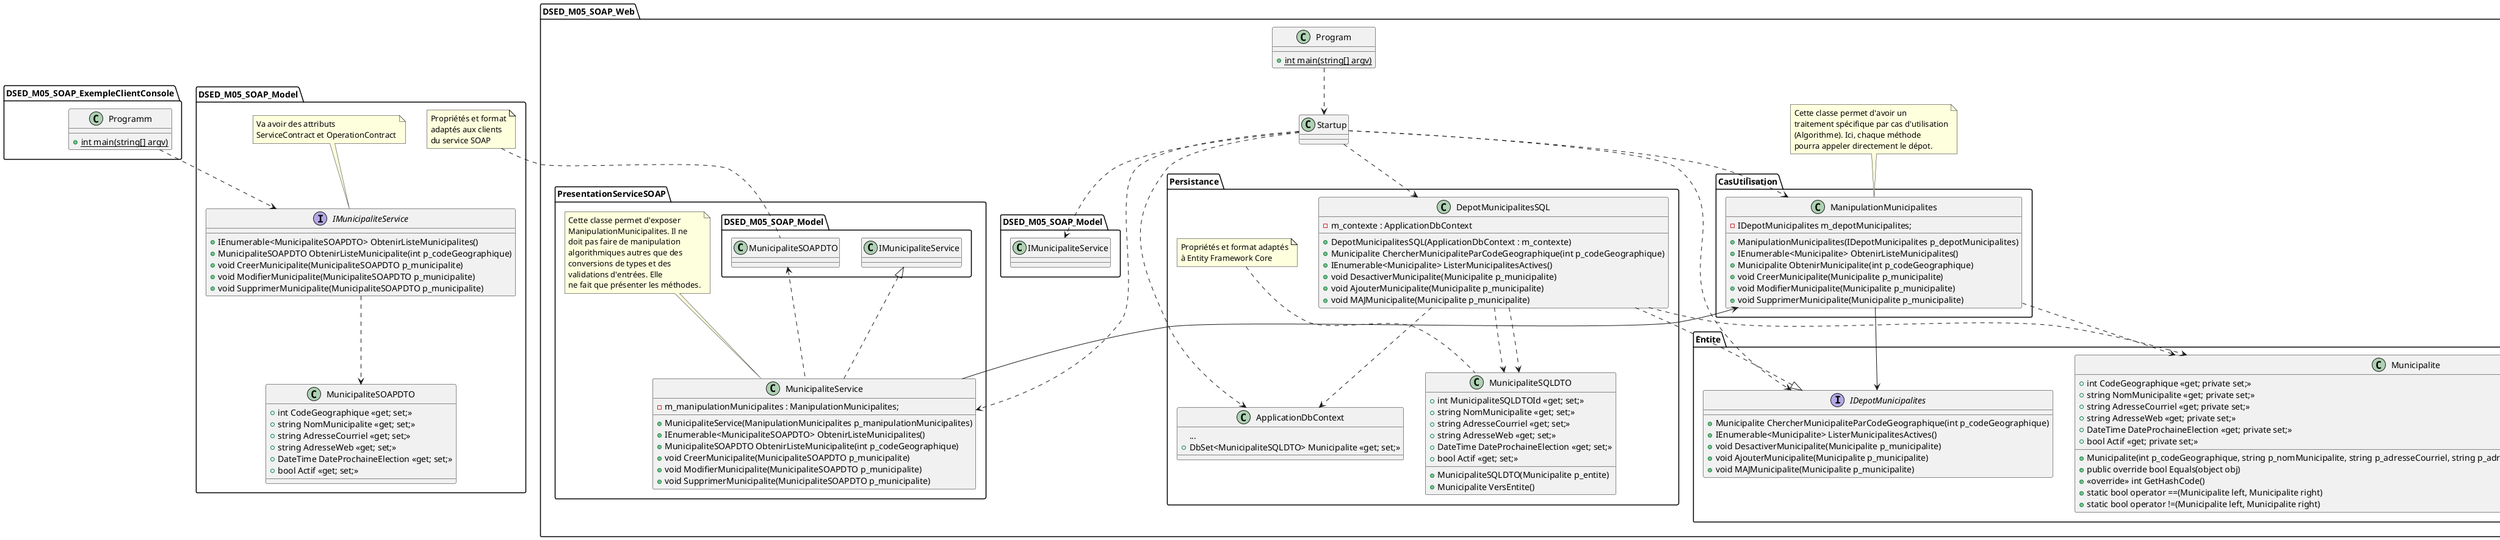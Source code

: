 @startuml M05_Exercice2_SOAP

'package System.ServiceModel.Http { }
'package System.ServiceModel.Primitives { }
'package SoapCore { }
'package XYZ.Data.EntityFrameworkCore { }

package DSED_M05_SOAP_Web {
    package Entite {
        class Municipalite {
            + int CodeGeographique << get; private set; >>
            + string NomMunicipalite << get; private set; >>
            + string AdresseCourriel << get; private set; >>
            + string AdresseWeb << get; private set; >>
            + DateTime DateProchaineElection << get; private set; >>
            + bool Actif << get; private set; >>
            + Municipalite(int p_codeGeographique, string p_nomMunicipalite, string p_adresseCourriel, string p_adresseWeb, DateTime p_dateProchaineElection, bool p_actif)
            + public override bool Equals(object obj)
            + <<override>> int GetHashCode()
            + static bool operator ==(Municipalite left, Municipalite right)
            + static bool operator !=(Municipalite left, Municipalite right)
        }

        interface IDepotMunicipalites {
            + Municipalite ChercherMunicipaliteParCodeGeographique(int p_codeGeographique)
            + IEnumerable<Municipalite> ListerMunicipalitesActives()
            + void DesactiverMunicipalite(Municipalite p_municipalite)
            + void AjouterMunicipalite(Municipalite p_municipalite)
            + void MAJMunicipalite(Municipalite p_municipalite)
        }
    }

    package CasUtilisation {
        class ManipulationMunicipalites {
            - IDepotMunicipalites m_depotMunicipalites;
            + ManipulationMunicipalites(IDepotMunicipalites p_depotMunicipalites)
            + IEnumerable<Municipalite> ObtenirListeMunicipalites()
            + Municipalite ObtenirMunicipalite(int p_codeGeographique)
            + void CreerMunicipalite(Municipalite p_municipalite)
            + void ModifierMunicipalite(Municipalite p_municipalite)
            + void SupprimerMunicipalite(Municipalite p_municipalite)
        }

        ManipulationMunicipalites --> IDepotMunicipalites
        ManipulationMunicipalites ..> Municipalite
    }

    note top of ManipulationMunicipalites: Cette classe permet d'avoir un\ntraitement spécifique par cas d'utilisation\n(Algorithme). Ici, chaque méthode\npourra appeler directement le dépot.

    package PresentationServiceSOAP {
        class MunicipaliteService {
            - m_manipulationMunicipalites : ManipulationMunicipalites;
            + MunicipaliteService(ManipulationMunicipalites p_manipulationMunicipalites)
            + IEnumerable<MunicipaliteSOAPDTO> ObtenirListeMunicipalites()
            + MunicipaliteSOAPDTO ObtenirListeMunicipalite(int p_codeGeographique)
            + void CreerMunicipalite(MunicipaliteSOAPDTO p_municipalite)
            + void ModifierMunicipalite(MunicipaliteSOAPDTO p_municipalite)
            + void SupprimerMunicipalite(MunicipaliteSOAPDTO p_municipalite)
        }
        note top of MunicipaliteService: Cette classe permet d'exposer\nManipulationMunicipalites. Il ne\ndoit pas faire de manipulation\nalgorithmiques autres que des\nconversions de types et des\nvalidations d'entrées. Elle\nne fait que présenter les méthodes.

        DSED_M05_SOAP_Model.IMunicipaliteService <|.. MunicipaliteService
        DSED_M05_SOAP_Model.MunicipaliteSOAPDTO <.. MunicipaliteService
        ManipulationMunicipalites <-- MunicipaliteService
    }

'    PresentationServiceSOAP ..> SoapCore
'    PresentationServiceSOAP ..> CasUtilisation

    package Persistance {
        class MunicipaliteSQLDTO {
            + int MunicipaliteSQLDTOId << get; set; >>
            + string NomMunicipalite << get; set; >>
            + string AdresseCourriel << get; set; >>
            + string AdresseWeb << get; set; >>
            + DateTime DateProchaineElection << get; set; >>
            + bool Actif << get; set; >>
            + MunicipaliteSQLDTO(Municipalite p_entite)
            + Municipalite VersEntite()
        }
        note top of MunicipaliteSQLDTO: Propriétés et format adaptés\nà Entity Framework Core

        class DepotMunicipalitesSQL {
            - m_contexte : ApplicationDbContext
            + DepotMunicipalitesSQL(ApplicationDbContext : m_contexte)
            + Municipalite ChercherMunicipaliteParCodeGeographique(int p_codeGeographique)
            + IEnumerable<Municipalite> ListerMunicipalitesActives()
            + void DesactiverMunicipalite(Municipalite p_municipalite)
            + void AjouterMunicipalite(Municipalite p_municipalite)
            + void MAJMunicipalite(Municipalite p_municipalite)
        }
        class ApplicationDbContext {
            ...
            + DbSet<MunicipaliteSQLDTO> Municipalite <<get; set;>>
        }
        IDepotMunicipalites <|.. DepotMunicipalitesSQL
        DepotMunicipalitesSQL ..> MunicipaliteSQLDTO
        DepotMunicipalitesSQL ..> Municipalite
        DepotMunicipalitesSQL ..> MunicipaliteSQLDTO
        DepotMunicipalitesSQL ..> ApplicationDbContext
    }

    class Startup {
        
    }

    class Program {
        + {static} int main(string[] argv)
    }

    Program ..> Startup

    Startup .down.> DepotMunicipalitesSQL
    Startup .down.> IDepotMunicipalites
    Startup .down.> DSED_M05_SOAP_Model.IMunicipaliteService
    Startup .down.> MunicipaliteService
    Startup .down.> ApplicationDbContext
    Startup .down.> ManipulationMunicipalites
    'Startup .down.> XYZ.Data.EntityFrameworkCore
}

package DSED_M05_SOAP_Model {
    interface IMunicipaliteService {
        + IEnumerable<MunicipaliteSOAPDTO> ObtenirListeMunicipalites()
        + MunicipaliteSOAPDTO ObtenirListeMunicipalite(int p_codeGeographique)
        + void CreerMunicipalite(MunicipaliteSOAPDTO p_municipalite)
        + void ModifierMunicipalite(MunicipaliteSOAPDTO p_municipalite)
        + void SupprimerMunicipalite(MunicipaliteSOAPDTO p_municipalite)
    }

    note top of IMunicipaliteService: Va avoir des attributs\nServiceContract et OperationContract

    note top of MunicipaliteSOAPDTO: Propriétés et format\nadaptés aux clients\ndu service SOAP
    class MunicipaliteSOAPDTO {
        + int CodeGeographique << get; set; >>
        + string NomMunicipalite << get; set; >>
        + string AdresseCourriel << get; set; >>
        + string AdresseWeb << get; set; >>
        + DateTime DateProchaineElection << get; set; >>
        + bool Actif << get; set; >>
    }

    IMunicipaliteService ..> MunicipaliteSOAPDTO
}

'DSED_M05_SOAP_Model ..> System.ServiceModel.Primitives

package DSED_M05_SOAP_ExempleClientConsole {
    class Programm {
        + {static} int main(string[] argv)
    }

    Programm ..> DSED_M05_SOAP_Model.IMunicipaliteService
}



'DSED_M05_SOAP_ExempleClientConsole ..> System.ServiceModel.Http
'DSED_M05_SOAP_ExempleClientConsole ..> System.ServiceModel.Primitives
'DSED_M05_SOAP_ExempleClientConsole ..> DSED_M05_SOAP_Model

@enduml